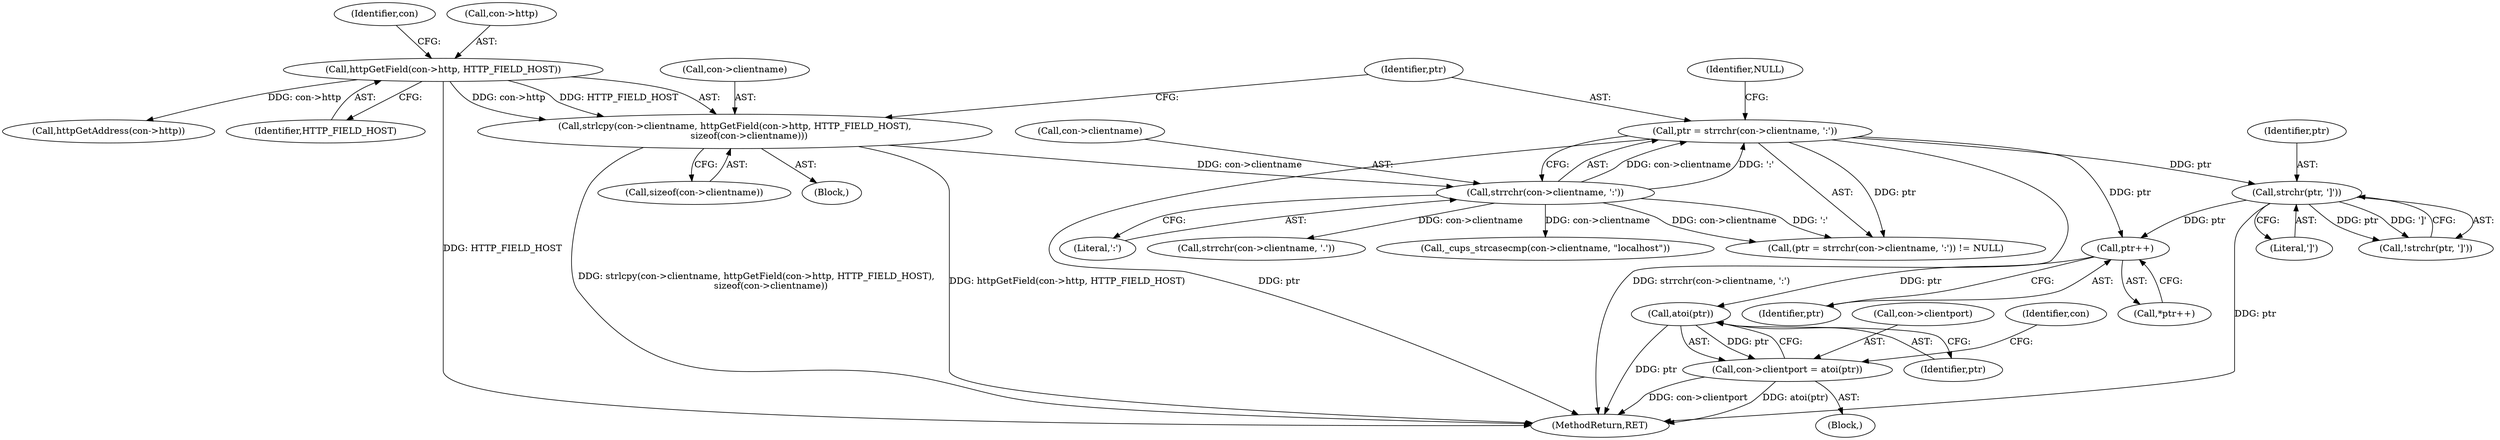 digraph "0_cups_afa80cb2b457bf8d64f775bed307588610476c41@pointer" {
"1000159" [label="(Call,ptr++)"];
"1000153" [label="(Call,strchr(ptr, ']'))"];
"1000144" [label="(Call,ptr = strrchr(con->clientname, ':'))"];
"1000146" [label="(Call,strrchr(con->clientname, ':'))"];
"1000128" [label="(Call,strlcpy(con->clientname, httpGetField(con->http, HTTP_FIELD_HOST),\n          sizeof(con->clientname)))"];
"1000132" [label="(Call,httpGetField(con->http, HTTP_FIELD_HOST))"];
"1000166" [label="(Call,atoi(ptr))"];
"1000162" [label="(Call,con->clientport = atoi(ptr))"];
"1000154" [label="(Identifier,ptr)"];
"1000128" [label="(Call,strlcpy(con->clientname, httpGetField(con->http, HTTP_FIELD_HOST),\n          sizeof(con->clientname)))"];
"1000163" [label="(Call,con->clientport)"];
"1000155" [label="(Literal,']')"];
"1000216" [label="(Call,strrchr(con->clientname, '.'))"];
"1000139" [label="(Identifier,con)"];
"1000166" [label="(Call,atoi(ptr))"];
"1000152" [label="(Call,!strchr(ptr, ']'))"];
"1000159" [label="(Call,ptr++)"];
"1000476" [label="(MethodReturn,RET)"];
"1000162" [label="(Call,con->clientport = atoi(ptr))"];
"1000145" [label="(Identifier,ptr)"];
"1000178" [label="(Call,httpGetAddress(con->http))"];
"1000180" [label="(Identifier,con)"];
"1000151" [label="(Identifier,NULL)"];
"1000186" [label="(Call,_cups_strcasecmp(con->clientname, \"localhost\"))"];
"1000144" [label="(Call,ptr = strrchr(con->clientname, ':'))"];
"1000153" [label="(Call,strchr(ptr, ']'))"];
"1000143" [label="(Call,(ptr = strrchr(con->clientname, ':')) != NULL)"];
"1000150" [label="(Literal,':')"];
"1000160" [label="(Identifier,ptr)"];
"1000137" [label="(Call,sizeof(con->clientname))"];
"1000132" [label="(Call,httpGetField(con->http, HTTP_FIELD_HOST))"];
"1000146" [label="(Call,strrchr(con->clientname, ':'))"];
"1000156" [label="(Block,)"];
"1000158" [label="(Call,*ptr++)"];
"1000123" [label="(Block,)"];
"1000133" [label="(Call,con->http)"];
"1000136" [label="(Identifier,HTTP_FIELD_HOST)"];
"1000147" [label="(Call,con->clientname)"];
"1000129" [label="(Call,con->clientname)"];
"1000167" [label="(Identifier,ptr)"];
"1000159" -> "1000158"  [label="AST: "];
"1000159" -> "1000160"  [label="CFG: "];
"1000160" -> "1000159"  [label="AST: "];
"1000158" -> "1000159"  [label="CFG: "];
"1000153" -> "1000159"  [label="DDG: ptr"];
"1000144" -> "1000159"  [label="DDG: ptr"];
"1000159" -> "1000166"  [label="DDG: ptr"];
"1000153" -> "1000152"  [label="AST: "];
"1000153" -> "1000155"  [label="CFG: "];
"1000154" -> "1000153"  [label="AST: "];
"1000155" -> "1000153"  [label="AST: "];
"1000152" -> "1000153"  [label="CFG: "];
"1000153" -> "1000476"  [label="DDG: ptr"];
"1000153" -> "1000152"  [label="DDG: ptr"];
"1000153" -> "1000152"  [label="DDG: ']'"];
"1000144" -> "1000153"  [label="DDG: ptr"];
"1000144" -> "1000143"  [label="AST: "];
"1000144" -> "1000146"  [label="CFG: "];
"1000145" -> "1000144"  [label="AST: "];
"1000146" -> "1000144"  [label="AST: "];
"1000151" -> "1000144"  [label="CFG: "];
"1000144" -> "1000476"  [label="DDG: ptr"];
"1000144" -> "1000476"  [label="DDG: strrchr(con->clientname, ':')"];
"1000144" -> "1000143"  [label="DDG: ptr"];
"1000146" -> "1000144"  [label="DDG: con->clientname"];
"1000146" -> "1000144"  [label="DDG: ':'"];
"1000146" -> "1000150"  [label="CFG: "];
"1000147" -> "1000146"  [label="AST: "];
"1000150" -> "1000146"  [label="AST: "];
"1000146" -> "1000143"  [label="DDG: con->clientname"];
"1000146" -> "1000143"  [label="DDG: ':'"];
"1000128" -> "1000146"  [label="DDG: con->clientname"];
"1000146" -> "1000186"  [label="DDG: con->clientname"];
"1000146" -> "1000216"  [label="DDG: con->clientname"];
"1000128" -> "1000123"  [label="AST: "];
"1000128" -> "1000137"  [label="CFG: "];
"1000129" -> "1000128"  [label="AST: "];
"1000132" -> "1000128"  [label="AST: "];
"1000137" -> "1000128"  [label="AST: "];
"1000145" -> "1000128"  [label="CFG: "];
"1000128" -> "1000476"  [label="DDG: httpGetField(con->http, HTTP_FIELD_HOST)"];
"1000128" -> "1000476"  [label="DDG: strlcpy(con->clientname, httpGetField(con->http, HTTP_FIELD_HOST),\n          sizeof(con->clientname))"];
"1000132" -> "1000128"  [label="DDG: con->http"];
"1000132" -> "1000128"  [label="DDG: HTTP_FIELD_HOST"];
"1000132" -> "1000136"  [label="CFG: "];
"1000133" -> "1000132"  [label="AST: "];
"1000136" -> "1000132"  [label="AST: "];
"1000139" -> "1000132"  [label="CFG: "];
"1000132" -> "1000476"  [label="DDG: HTTP_FIELD_HOST"];
"1000132" -> "1000178"  [label="DDG: con->http"];
"1000166" -> "1000162"  [label="AST: "];
"1000166" -> "1000167"  [label="CFG: "];
"1000167" -> "1000166"  [label="AST: "];
"1000162" -> "1000166"  [label="CFG: "];
"1000166" -> "1000476"  [label="DDG: ptr"];
"1000166" -> "1000162"  [label="DDG: ptr"];
"1000162" -> "1000156"  [label="AST: "];
"1000163" -> "1000162"  [label="AST: "];
"1000180" -> "1000162"  [label="CFG: "];
"1000162" -> "1000476"  [label="DDG: atoi(ptr)"];
"1000162" -> "1000476"  [label="DDG: con->clientport"];
}
